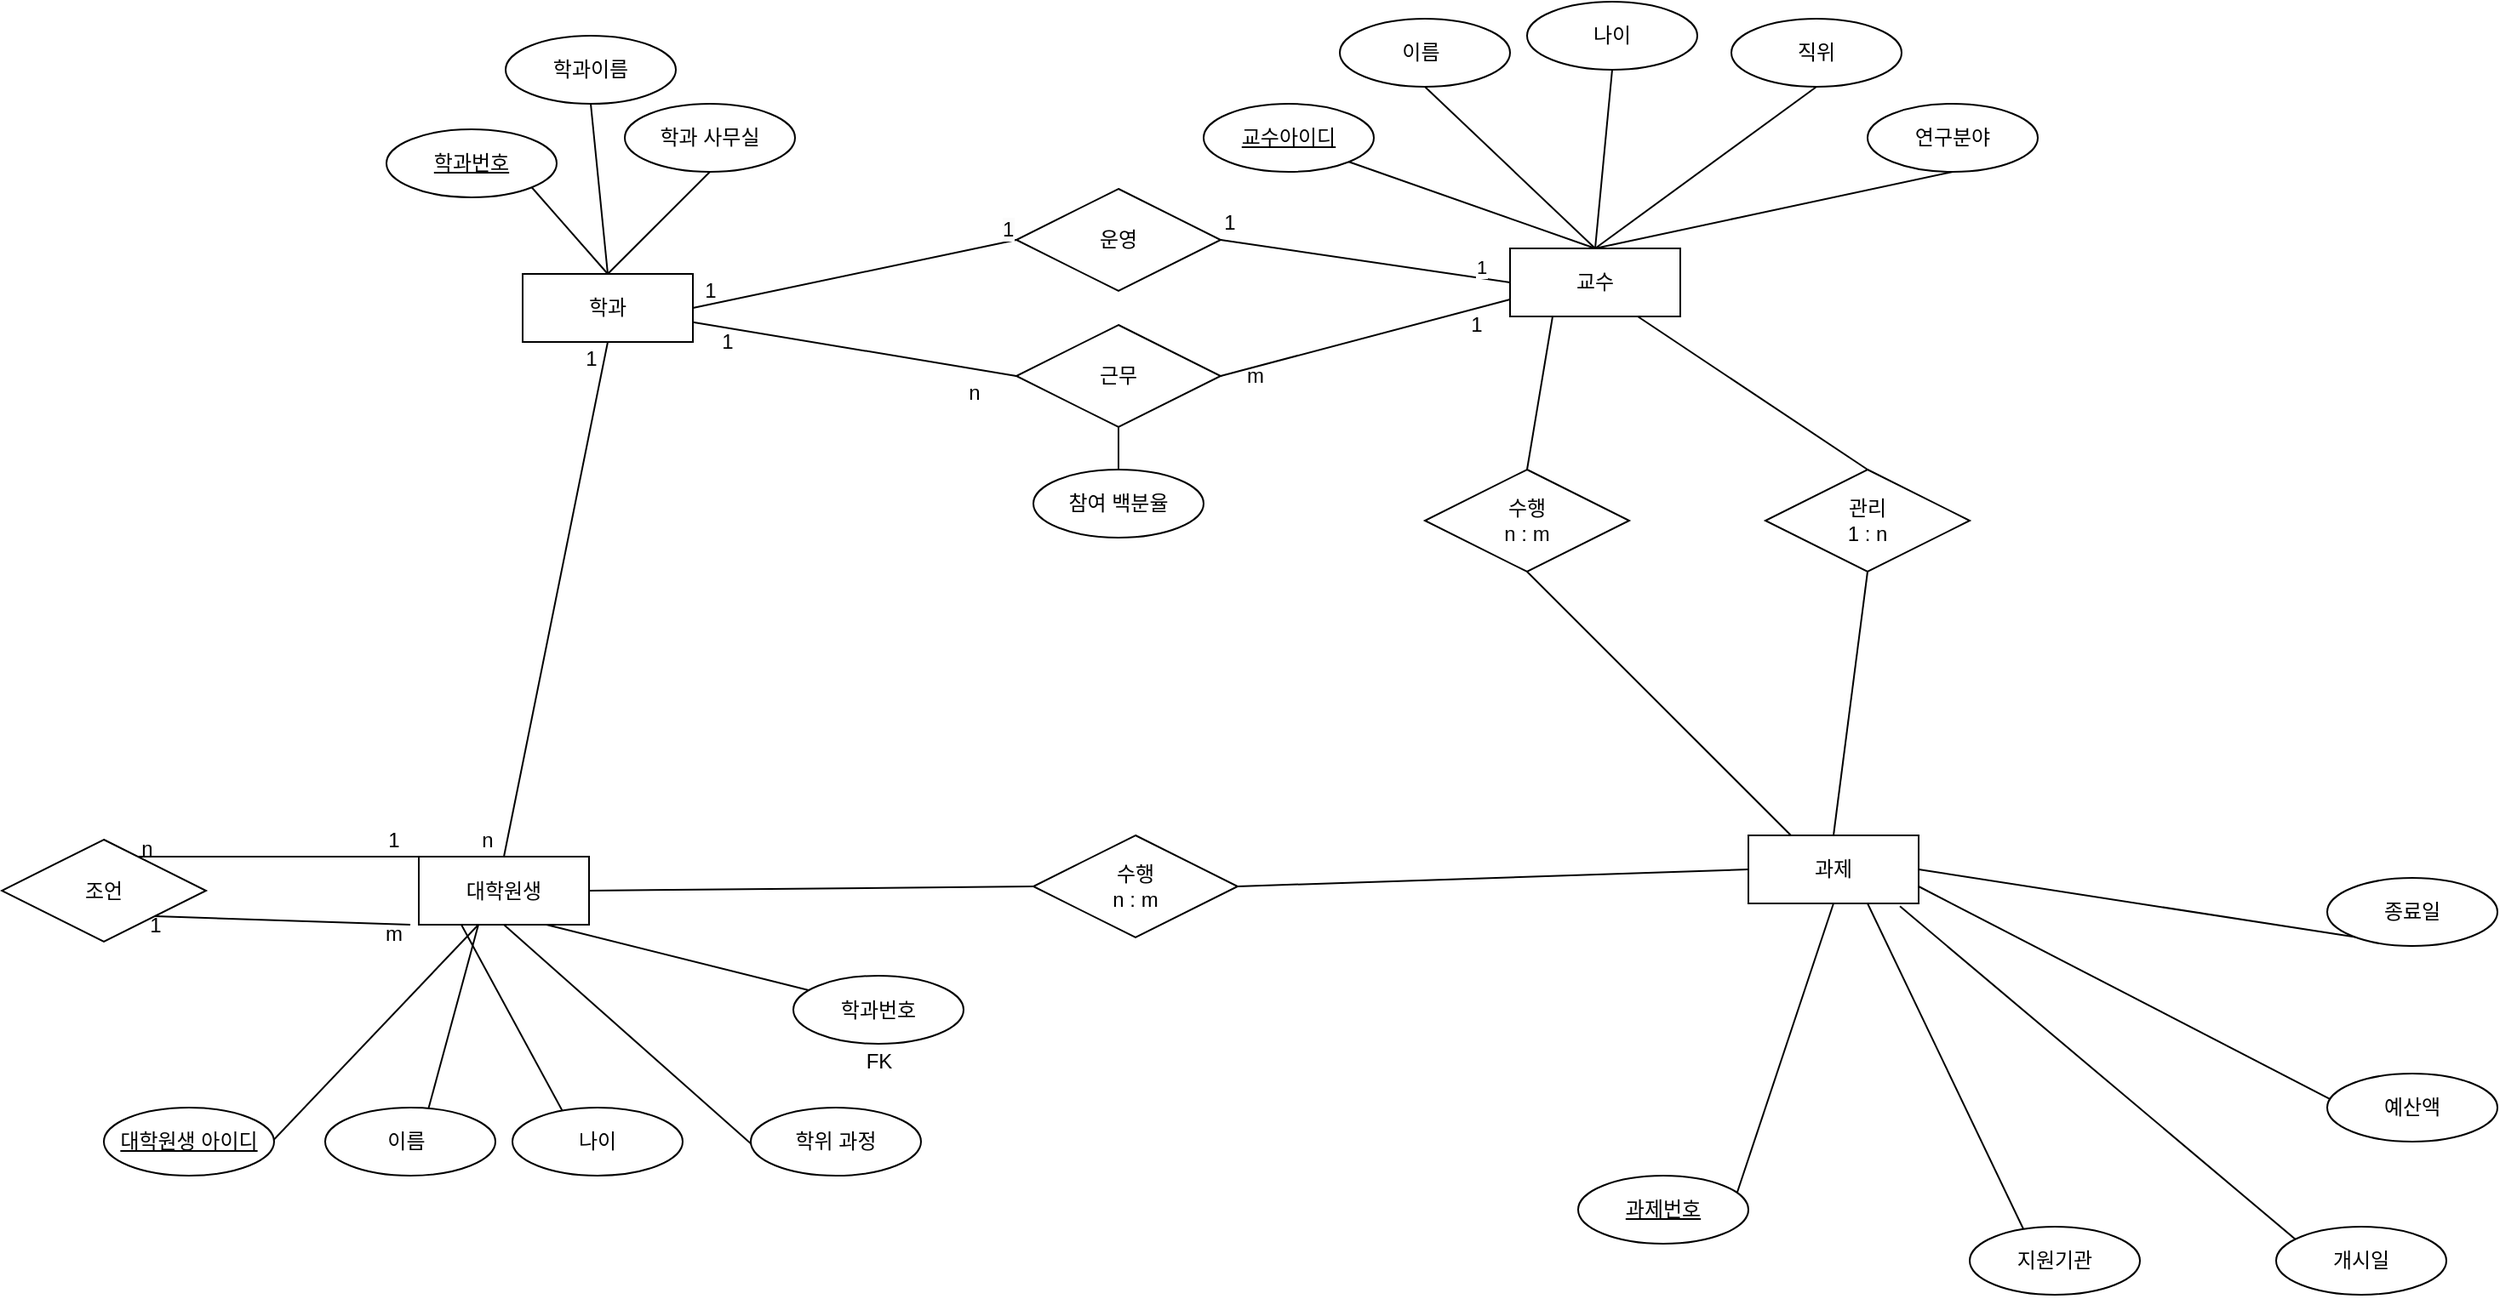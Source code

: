 <mxfile version="20.8.16" type="device"><diagram name="페이지-1" id="W7QxLXYQLLj4npMnpx0u"><mxGraphModel dx="2577" dy="1048" grid="1" gridSize="10" guides="1" tooltips="1" connect="1" arrows="1" fold="1" page="1" pageScale="1" pageWidth="827" pageHeight="1169" math="0" shadow="0"><root><mxCell id="0"/><mxCell id="1" parent="0"/><mxCell id="L_JtjpN7Y_g2w4FRhsiW-101" style="edgeStyle=none;rounded=0;orthogonalLoop=1;jettySize=auto;html=1;exitX=0.75;exitY=1;exitDx=0;exitDy=0;entryX=0.5;entryY=0;entryDx=0;entryDy=0;endArrow=none;endFill=0;" edge="1" parent="1" source="L_JtjpN7Y_g2w4FRhsiW-4" target="L_JtjpN7Y_g2w4FRhsiW-100"><mxGeometry relative="1" as="geometry"/></mxCell><mxCell id="L_JtjpN7Y_g2w4FRhsiW-104" style="edgeStyle=none;rounded=0;orthogonalLoop=1;jettySize=auto;html=1;exitX=0.25;exitY=1;exitDx=0;exitDy=0;entryX=0.5;entryY=0;entryDx=0;entryDy=0;endArrow=none;endFill=0;" edge="1" parent="1" source="L_JtjpN7Y_g2w4FRhsiW-4" target="L_JtjpN7Y_g2w4FRhsiW-103"><mxGeometry relative="1" as="geometry"/></mxCell><mxCell id="L_JtjpN7Y_g2w4FRhsiW-4" value="교수" style="whiteSpace=wrap;html=1;align=center;" vertex="1" parent="1"><mxGeometry x="190" y="455" width="100" height="40" as="geometry"/></mxCell><mxCell id="L_JtjpN7Y_g2w4FRhsiW-14" style="rounded=0;orthogonalLoop=1;jettySize=auto;html=1;exitX=1;exitY=1;exitDx=0;exitDy=0;endArrow=none;endFill=0;entryX=0.5;entryY=0;entryDx=0;entryDy=0;" edge="1" parent="1" source="L_JtjpN7Y_g2w4FRhsiW-9" target="L_JtjpN7Y_g2w4FRhsiW-4"><mxGeometry relative="1" as="geometry"><Array as="points"/></mxGeometry></mxCell><mxCell id="L_JtjpN7Y_g2w4FRhsiW-9" value="교수아이디" style="ellipse;whiteSpace=wrap;html=1;align=center;fontStyle=4;" vertex="1" parent="1"><mxGeometry x="10" y="370" width="100" height="40" as="geometry"/></mxCell><mxCell id="L_JtjpN7Y_g2w4FRhsiW-18" style="edgeStyle=none;rounded=0;orthogonalLoop=1;jettySize=auto;html=1;exitX=0.5;exitY=1;exitDx=0;exitDy=0;endArrow=none;endFill=0;entryX=0.5;entryY=0;entryDx=0;entryDy=0;" edge="1" parent="1" source="L_JtjpN7Y_g2w4FRhsiW-10" target="L_JtjpN7Y_g2w4FRhsiW-4"><mxGeometry relative="1" as="geometry"><mxPoint x="250" y="430" as="targetPoint"/></mxGeometry></mxCell><mxCell id="L_JtjpN7Y_g2w4FRhsiW-10" value="연구분야" style="ellipse;whiteSpace=wrap;html=1;align=center;" vertex="1" parent="1"><mxGeometry x="400" y="370" width="100" height="40" as="geometry"/></mxCell><mxCell id="L_JtjpN7Y_g2w4FRhsiW-17" style="edgeStyle=none;rounded=0;orthogonalLoop=1;jettySize=auto;html=1;exitX=0.5;exitY=1;exitDx=0;exitDy=0;entryX=0.5;entryY=0;entryDx=0;entryDy=0;endArrow=none;endFill=0;" edge="1" parent="1" source="L_JtjpN7Y_g2w4FRhsiW-11" target="L_JtjpN7Y_g2w4FRhsiW-4"><mxGeometry relative="1" as="geometry"/></mxCell><mxCell id="L_JtjpN7Y_g2w4FRhsiW-11" value="직위" style="ellipse;whiteSpace=wrap;html=1;align=center;" vertex="1" parent="1"><mxGeometry x="320" y="320" width="100" height="40" as="geometry"/></mxCell><mxCell id="L_JtjpN7Y_g2w4FRhsiW-16" style="edgeStyle=none;rounded=0;orthogonalLoop=1;jettySize=auto;html=1;exitX=0.5;exitY=1;exitDx=0;exitDy=0;endArrow=none;endFill=0;entryX=0.5;entryY=0;entryDx=0;entryDy=0;" edge="1" parent="1" source="L_JtjpN7Y_g2w4FRhsiW-12" target="L_JtjpN7Y_g2w4FRhsiW-4"><mxGeometry relative="1" as="geometry"><mxPoint x="250" y="430" as="targetPoint"/></mxGeometry></mxCell><mxCell id="L_JtjpN7Y_g2w4FRhsiW-12" value="나이" style="ellipse;whiteSpace=wrap;html=1;align=center;" vertex="1" parent="1"><mxGeometry x="200" y="310" width="100" height="40" as="geometry"/></mxCell><mxCell id="L_JtjpN7Y_g2w4FRhsiW-15" style="edgeStyle=none;rounded=0;orthogonalLoop=1;jettySize=auto;html=1;exitX=0.5;exitY=1;exitDx=0;exitDy=0;entryX=0.5;entryY=0;entryDx=0;entryDy=0;endArrow=none;endFill=0;" edge="1" parent="1" source="L_JtjpN7Y_g2w4FRhsiW-13" target="L_JtjpN7Y_g2w4FRhsiW-4"><mxGeometry relative="1" as="geometry"/></mxCell><mxCell id="L_JtjpN7Y_g2w4FRhsiW-13" value="이름&lt;span style=&quot;white-space: pre;&quot;&gt;&#9;&lt;/span&gt;" style="ellipse;whiteSpace=wrap;html=1;align=center;" vertex="1" parent="1"><mxGeometry x="90" y="320" width="100" height="40" as="geometry"/></mxCell><mxCell id="L_JtjpN7Y_g2w4FRhsiW-59" style="edgeStyle=none;rounded=0;orthogonalLoop=1;jettySize=auto;html=1;exitX=1;exitY=0.5;exitDx=0;exitDy=0;entryX=0;entryY=0.5;entryDx=0;entryDy=0;endArrow=none;endFill=0;" edge="1" parent="1" source="L_JtjpN7Y_g2w4FRhsiW-31" target="L_JtjpN7Y_g2w4FRhsiW-58"><mxGeometry relative="1" as="geometry"/></mxCell><mxCell id="L_JtjpN7Y_g2w4FRhsiW-31" value="학과" style="whiteSpace=wrap;html=1;align=center;" vertex="1" parent="1"><mxGeometry x="-390" y="470" width="100" height="40" as="geometry"/></mxCell><mxCell id="L_JtjpN7Y_g2w4FRhsiW-32" style="rounded=0;orthogonalLoop=1;jettySize=auto;html=1;exitX=1;exitY=1;exitDx=0;exitDy=0;endArrow=none;endFill=0;entryX=0.5;entryY=0;entryDx=0;entryDy=0;" edge="1" parent="1" source="L_JtjpN7Y_g2w4FRhsiW-33" target="L_JtjpN7Y_g2w4FRhsiW-31"><mxGeometry relative="1" as="geometry"><Array as="points"/></mxGeometry></mxCell><mxCell id="L_JtjpN7Y_g2w4FRhsiW-33" value="학과번호" style="ellipse;whiteSpace=wrap;html=1;align=center;fontStyle=4;" vertex="1" parent="1"><mxGeometry x="-470" y="385" width="100" height="40" as="geometry"/></mxCell><mxCell id="L_JtjpN7Y_g2w4FRhsiW-34" style="edgeStyle=none;rounded=0;orthogonalLoop=1;jettySize=auto;html=1;exitX=0.5;exitY=1;exitDx=0;exitDy=0;endArrow=none;endFill=0;entryX=0.5;entryY=0;entryDx=0;entryDy=0;" edge="1" parent="1" source="L_JtjpN7Y_g2w4FRhsiW-35" target="L_JtjpN7Y_g2w4FRhsiW-31"><mxGeometry relative="1" as="geometry"><mxPoint x="-240" y="465" as="targetPoint"/></mxGeometry></mxCell><mxCell id="L_JtjpN7Y_g2w4FRhsiW-35" value="학과 사무실" style="ellipse;whiteSpace=wrap;html=1;align=center;" vertex="1" parent="1"><mxGeometry x="-330" y="370" width="100" height="40" as="geometry"/></mxCell><mxCell id="L_JtjpN7Y_g2w4FRhsiW-36" style="edgeStyle=none;rounded=0;orthogonalLoop=1;jettySize=auto;html=1;exitX=0.5;exitY=1;exitDx=0;exitDy=0;entryX=0.5;entryY=0;entryDx=0;entryDy=0;endArrow=none;endFill=0;" edge="1" parent="1" source="L_JtjpN7Y_g2w4FRhsiW-37" target="L_JtjpN7Y_g2w4FRhsiW-31"><mxGeometry relative="1" as="geometry"/></mxCell><mxCell id="L_JtjpN7Y_g2w4FRhsiW-37" value="학과이름" style="ellipse;whiteSpace=wrap;html=1;align=center;" vertex="1" parent="1"><mxGeometry x="-400" y="330" width="100" height="40" as="geometry"/></mxCell><mxCell id="L_JtjpN7Y_g2w4FRhsiW-46" style="edgeStyle=none;rounded=0;orthogonalLoop=1;jettySize=auto;html=1;exitX=0.5;exitY=1;exitDx=0;exitDy=0;entryX=0;entryY=1;entryDx=0;entryDy=0;endArrow=none;endFill=0;" edge="1" parent="1" source="L_JtjpN7Y_g2w4FRhsiW-38" target="L_JtjpN7Y_g2w4FRhsiW-45"><mxGeometry relative="1" as="geometry"/></mxCell><mxCell id="L_JtjpN7Y_g2w4FRhsiW-79" style="edgeStyle=none;rounded=0;orthogonalLoop=1;jettySize=auto;html=1;exitX=0.5;exitY=0;exitDx=0;exitDy=0;entryX=0.5;entryY=1;entryDx=0;entryDy=0;endArrow=none;endFill=0;" edge="1" parent="1" source="L_JtjpN7Y_g2w4FRhsiW-38" target="L_JtjpN7Y_g2w4FRhsiW-31"><mxGeometry relative="1" as="geometry"/></mxCell><mxCell id="L_JtjpN7Y_g2w4FRhsiW-82" style="edgeStyle=none;rounded=0;orthogonalLoop=1;jettySize=auto;html=1;exitX=0.75;exitY=1;exitDx=0;exitDy=0;endArrow=none;endFill=0;" edge="1" parent="1" source="L_JtjpN7Y_g2w4FRhsiW-38"><mxGeometry relative="1" as="geometry"><mxPoint x="-216" y="892.5" as="targetPoint"/></mxGeometry></mxCell><mxCell id="L_JtjpN7Y_g2w4FRhsiW-107" style="edgeStyle=none;rounded=0;orthogonalLoop=1;jettySize=auto;html=1;exitX=1;exitY=0.5;exitDx=0;exitDy=0;entryX=0;entryY=0.5;entryDx=0;entryDy=0;endArrow=none;endFill=0;" edge="1" parent="1" source="L_JtjpN7Y_g2w4FRhsiW-38" target="L_JtjpN7Y_g2w4FRhsiW-106"><mxGeometry relative="1" as="geometry"/></mxCell><mxCell id="L_JtjpN7Y_g2w4FRhsiW-38" value="대학원생" style="whiteSpace=wrap;html=1;align=center;" vertex="1" parent="1"><mxGeometry x="-451" y="812.5" width="100" height="40" as="geometry"/></mxCell><mxCell id="L_JtjpN7Y_g2w4FRhsiW-39" style="rounded=0;orthogonalLoop=1;jettySize=auto;html=1;exitX=1;exitY=1;exitDx=0;exitDy=0;endArrow=none;endFill=0;" edge="1" parent="1" source="L_JtjpN7Y_g2w4FRhsiW-40"><mxGeometry relative="1" as="geometry"><Array as="points"/><mxPoint x="-416" y="852.5" as="targetPoint"/></mxGeometry></mxCell><mxCell id="L_JtjpN7Y_g2w4FRhsiW-40" value="대학원생 아이디" style="ellipse;whiteSpace=wrap;html=1;align=center;fontStyle=4;" vertex="1" parent="1"><mxGeometry x="-636" y="960" width="100" height="40" as="geometry"/></mxCell><mxCell id="L_JtjpN7Y_g2w4FRhsiW-41" style="edgeStyle=none;rounded=0;orthogonalLoop=1;jettySize=auto;html=1;exitX=0.5;exitY=1;exitDx=0;exitDy=0;endArrow=none;endFill=0;entryX=0.25;entryY=1;entryDx=0;entryDy=0;" edge="1" parent="1" source="L_JtjpN7Y_g2w4FRhsiW-42" target="L_JtjpN7Y_g2w4FRhsiW-38"><mxGeometry relative="1" as="geometry"><mxPoint x="-396" y="842.5" as="targetPoint"/></mxGeometry></mxCell><mxCell id="L_JtjpN7Y_g2w4FRhsiW-42" value="나이" style="ellipse;whiteSpace=wrap;html=1;align=center;" vertex="1" parent="1"><mxGeometry x="-396" y="960" width="100" height="40" as="geometry"/></mxCell><mxCell id="L_JtjpN7Y_g2w4FRhsiW-43" style="edgeStyle=none;rounded=0;orthogonalLoop=1;jettySize=auto;html=1;exitX=0.5;exitY=1;exitDx=0;exitDy=0;endArrow=none;endFill=0;" edge="1" parent="1" source="L_JtjpN7Y_g2w4FRhsiW-44"><mxGeometry relative="1" as="geometry"><mxPoint x="-416" y="852.5" as="targetPoint"/></mxGeometry></mxCell><mxCell id="L_JtjpN7Y_g2w4FRhsiW-44" value="이름&lt;span style=&quot;white-space: pre;&quot;&gt;&#9;&lt;/span&gt;" style="ellipse;whiteSpace=wrap;html=1;align=center;" vertex="1" parent="1"><mxGeometry x="-506" y="960" width="100" height="40" as="geometry"/></mxCell><mxCell id="L_JtjpN7Y_g2w4FRhsiW-45" value="학위 과정" style="ellipse;whiteSpace=wrap;html=1;align=center;" vertex="1" parent="1"><mxGeometry x="-256" y="960" width="100" height="40" as="geometry"/></mxCell><mxCell id="L_JtjpN7Y_g2w4FRhsiW-47" value="과제" style="whiteSpace=wrap;html=1;align=center;" vertex="1" parent="1"><mxGeometry x="330" y="800" width="100" height="40" as="geometry"/></mxCell><mxCell id="L_JtjpN7Y_g2w4FRhsiW-48" style="rounded=0;orthogonalLoop=1;jettySize=auto;html=1;exitX=1;exitY=1;exitDx=0;exitDy=0;endArrow=none;endFill=0;entryX=0.5;entryY=1;entryDx=0;entryDy=0;" edge="1" parent="1" source="L_JtjpN7Y_g2w4FRhsiW-49" target="L_JtjpN7Y_g2w4FRhsiW-47"><mxGeometry relative="1" as="geometry"><Array as="points"/></mxGeometry></mxCell><mxCell id="L_JtjpN7Y_g2w4FRhsiW-49" value="과제번호" style="ellipse;whiteSpace=wrap;html=1;align=center;fontStyle=4;" vertex="1" parent="1"><mxGeometry x="230" y="1000" width="100" height="40" as="geometry"/></mxCell><mxCell id="L_JtjpN7Y_g2w4FRhsiW-50" style="edgeStyle=none;rounded=0;orthogonalLoop=1;jettySize=auto;html=1;exitX=0.5;exitY=1;exitDx=0;exitDy=0;endArrow=none;endFill=0;" edge="1" parent="1" source="L_JtjpN7Y_g2w4FRhsiW-51"><mxGeometry relative="1" as="geometry"><mxPoint x="430" y="830" as="targetPoint"/></mxGeometry></mxCell><mxCell id="L_JtjpN7Y_g2w4FRhsiW-51" value="예산액" style="ellipse;whiteSpace=wrap;html=1;align=center;" vertex="1" parent="1"><mxGeometry x="670" y="940" width="100" height="40" as="geometry"/></mxCell><mxCell id="L_JtjpN7Y_g2w4FRhsiW-52" style="edgeStyle=none;rounded=0;orthogonalLoop=1;jettySize=auto;html=1;exitX=0.5;exitY=1;exitDx=0;exitDy=0;endArrow=none;endFill=0;" edge="1" parent="1" source="L_JtjpN7Y_g2w4FRhsiW-53"><mxGeometry relative="1" as="geometry"><mxPoint x="430" y="820" as="targetPoint"/></mxGeometry></mxCell><mxCell id="L_JtjpN7Y_g2w4FRhsiW-53" value="종료일" style="ellipse;whiteSpace=wrap;html=1;align=center;" vertex="1" parent="1"><mxGeometry x="670" y="825" width="100" height="40" as="geometry"/></mxCell><mxCell id="L_JtjpN7Y_g2w4FRhsiW-54" style="edgeStyle=none;rounded=0;orthogonalLoop=1;jettySize=auto;html=1;exitX=0.5;exitY=1;exitDx=0;exitDy=0;endArrow=none;endFill=0;entryX=0.89;entryY=1.042;entryDx=0;entryDy=0;entryPerimeter=0;" edge="1" parent="1" source="L_JtjpN7Y_g2w4FRhsiW-55" target="L_JtjpN7Y_g2w4FRhsiW-47"><mxGeometry relative="1" as="geometry"><mxPoint x="460" y="820" as="targetPoint"/></mxGeometry></mxCell><mxCell id="L_JtjpN7Y_g2w4FRhsiW-55" value="개시일" style="ellipse;whiteSpace=wrap;html=1;align=center;" vertex="1" parent="1"><mxGeometry x="640" y="1030" width="100" height="40" as="geometry"/></mxCell><mxCell id="L_JtjpN7Y_g2w4FRhsiW-56" style="edgeStyle=none;rounded=0;orthogonalLoop=1;jettySize=auto;html=1;exitX=0.5;exitY=1;exitDx=0;exitDy=0;endArrow=none;endFill=0;" edge="1" parent="1" source="L_JtjpN7Y_g2w4FRhsiW-57"><mxGeometry relative="1" as="geometry"><mxPoint x="400" y="840" as="targetPoint"/></mxGeometry></mxCell><mxCell id="L_JtjpN7Y_g2w4FRhsiW-57" value="지원기관" style="ellipse;whiteSpace=wrap;html=1;align=center;" vertex="1" parent="1"><mxGeometry x="460" y="1030" width="100" height="40" as="geometry"/></mxCell><mxCell id="L_JtjpN7Y_g2w4FRhsiW-62" style="edgeStyle=none;rounded=0;orthogonalLoop=1;jettySize=auto;html=1;exitX=1;exitY=0.5;exitDx=0;exitDy=0;entryX=0;entryY=0.5;entryDx=0;entryDy=0;endArrow=none;endFill=0;" edge="1" parent="1" source="L_JtjpN7Y_g2w4FRhsiW-58" target="L_JtjpN7Y_g2w4FRhsiW-4"><mxGeometry relative="1" as="geometry"/></mxCell><mxCell id="L_JtjpN7Y_g2w4FRhsiW-65" value="1" style="edgeLabel;html=1;align=center;verticalAlign=middle;resizable=0;points=[];" vertex="1" connectable="0" parent="L_JtjpN7Y_g2w4FRhsiW-62"><mxGeometry x="0.787" y="4" relative="1" as="geometry"><mxPoint y="-3" as="offset"/></mxGeometry></mxCell><mxCell id="L_JtjpN7Y_g2w4FRhsiW-58" value="운영" style="shape=rhombus;perimeter=rhombusPerimeter;whiteSpace=wrap;html=1;align=center;" vertex="1" parent="1"><mxGeometry x="-100" y="420" width="120" height="60" as="geometry"/></mxCell><mxCell id="L_JtjpN7Y_g2w4FRhsiW-60" value="1" style="text;html=1;align=center;verticalAlign=middle;resizable=0;points=[];autosize=1;strokeColor=none;fillColor=none;" vertex="1" parent="1"><mxGeometry x="-295" y="465" width="30" height="30" as="geometry"/></mxCell><mxCell id="L_JtjpN7Y_g2w4FRhsiW-61" value="&lt;span style=&quot;color: rgb(0, 0, 0); font-family: Helvetica; font-size: 12px; font-style: normal; font-variant-ligatures: normal; font-variant-caps: normal; font-weight: 400; letter-spacing: normal; orphans: 2; text-align: center; text-indent: 0px; text-transform: none; widows: 2; word-spacing: 0px; -webkit-text-stroke-width: 0px; background-color: rgb(251, 251, 251); text-decoration-thickness: initial; text-decoration-style: initial; text-decoration-color: initial; float: none; display: inline !important;&quot;&gt;1&lt;/span&gt;" style="text;whiteSpace=wrap;html=1;" vertex="1" parent="1"><mxGeometry x="-110" y="430" width="40" height="40" as="geometry"/></mxCell><mxCell id="L_JtjpN7Y_g2w4FRhsiW-63" value="1" style="text;html=1;align=center;verticalAlign=middle;resizable=0;points=[];autosize=1;strokeColor=none;fillColor=none;" vertex="1" parent="1"><mxGeometry x="10" y="425" width="30" height="30" as="geometry"/></mxCell><mxCell id="L_JtjpN7Y_g2w4FRhsiW-71" style="edgeStyle=none;rounded=0;orthogonalLoop=1;jettySize=auto;html=1;exitX=0;exitY=0.5;exitDx=0;exitDy=0;endArrow=none;endFill=0;" edge="1" parent="1" source="L_JtjpN7Y_g2w4FRhsiW-69" target="L_JtjpN7Y_g2w4FRhsiW-31"><mxGeometry relative="1" as="geometry"/></mxCell><mxCell id="L_JtjpN7Y_g2w4FRhsiW-74" style="edgeStyle=none;rounded=0;orthogonalLoop=1;jettySize=auto;html=1;entryX=0;entryY=0.75;entryDx=0;entryDy=0;endArrow=none;endFill=0;exitX=1;exitY=0.5;exitDx=0;exitDy=0;" edge="1" parent="1" source="L_JtjpN7Y_g2w4FRhsiW-69" target="L_JtjpN7Y_g2w4FRhsiW-4"><mxGeometry relative="1" as="geometry"><mxPoint x="30" y="520" as="sourcePoint"/></mxGeometry></mxCell><mxCell id="L_JtjpN7Y_g2w4FRhsiW-78" style="edgeStyle=none;rounded=0;orthogonalLoop=1;jettySize=auto;html=1;exitX=0.5;exitY=1;exitDx=0;exitDy=0;entryX=0.5;entryY=0;entryDx=0;entryDy=0;endArrow=none;endFill=0;" edge="1" parent="1" source="L_JtjpN7Y_g2w4FRhsiW-69" target="L_JtjpN7Y_g2w4FRhsiW-77"><mxGeometry relative="1" as="geometry"/></mxCell><mxCell id="L_JtjpN7Y_g2w4FRhsiW-69" value="근무" style="shape=rhombus;perimeter=rhombusPerimeter;whiteSpace=wrap;html=1;align=center;" vertex="1" parent="1"><mxGeometry x="-100" y="500" width="120" height="60" as="geometry"/></mxCell><mxCell id="L_JtjpN7Y_g2w4FRhsiW-72" value="1" style="text;html=1;align=center;verticalAlign=middle;resizable=0;points=[];autosize=1;strokeColor=none;fillColor=none;" vertex="1" parent="1"><mxGeometry x="-285" y="495" width="30" height="30" as="geometry"/></mxCell><mxCell id="L_JtjpN7Y_g2w4FRhsiW-73" value="n" style="text;html=1;align=center;verticalAlign=middle;resizable=0;points=[];autosize=1;strokeColor=none;fillColor=none;" vertex="1" parent="1"><mxGeometry x="-140" y="525" width="30" height="30" as="geometry"/></mxCell><mxCell id="L_JtjpN7Y_g2w4FRhsiW-75" value="m" style="text;html=1;align=center;verticalAlign=middle;resizable=0;points=[];autosize=1;strokeColor=none;fillColor=none;" vertex="1" parent="1"><mxGeometry x="25" y="515" width="30" height="30" as="geometry"/></mxCell><mxCell id="L_JtjpN7Y_g2w4FRhsiW-76" value="1" style="text;html=1;align=center;verticalAlign=middle;resizable=0;points=[];autosize=1;strokeColor=none;fillColor=none;" vertex="1" parent="1"><mxGeometry x="155" y="485" width="30" height="30" as="geometry"/></mxCell><mxCell id="L_JtjpN7Y_g2w4FRhsiW-77" value="참여 백분율" style="ellipse;whiteSpace=wrap;html=1;align=center;" vertex="1" parent="1"><mxGeometry x="-90" y="585" width="100" height="40" as="geometry"/></mxCell><mxCell id="L_JtjpN7Y_g2w4FRhsiW-80" value="1" style="text;html=1;align=center;verticalAlign=middle;resizable=0;points=[];autosize=1;strokeColor=none;fillColor=none;" vertex="1" parent="1"><mxGeometry x="-365" y="505" width="30" height="30" as="geometry"/></mxCell><mxCell id="L_JtjpN7Y_g2w4FRhsiW-81" value="n" style="text;html=1;align=center;verticalAlign=middle;resizable=0;points=[];autosize=1;strokeColor=none;fillColor=none;" vertex="1" parent="1"><mxGeometry x="-426" y="787.5" width="30" height="30" as="geometry"/></mxCell><mxCell id="L_JtjpN7Y_g2w4FRhsiW-83" value="학과번호" style="ellipse;whiteSpace=wrap;html=1;align=center;" vertex="1" parent="1"><mxGeometry x="-231" y="882.5" width="100" height="40" as="geometry"/></mxCell><mxCell id="L_JtjpN7Y_g2w4FRhsiW-84" value="FK" style="text;html=1;align=center;verticalAlign=middle;resizable=0;points=[];autosize=1;strokeColor=none;fillColor=none;" vertex="1" parent="1"><mxGeometry x="-201" y="917.5" width="40" height="30" as="geometry"/></mxCell><mxCell id="L_JtjpN7Y_g2w4FRhsiW-86" style="edgeStyle=none;rounded=0;orthogonalLoop=1;jettySize=auto;html=1;entryX=0;entryY=0;entryDx=0;entryDy=0;endArrow=none;endFill=0;exitX=0.667;exitY=0.167;exitDx=0;exitDy=0;exitPerimeter=0;" edge="1" parent="1" source="L_JtjpN7Y_g2w4FRhsiW-85" target="L_JtjpN7Y_g2w4FRhsiW-38"><mxGeometry relative="1" as="geometry"/></mxCell><mxCell id="L_JtjpN7Y_g2w4FRhsiW-87" style="edgeStyle=none;rounded=0;orthogonalLoop=1;jettySize=auto;html=1;exitX=1;exitY=1;exitDx=0;exitDy=0;endArrow=none;endFill=0;" edge="1" parent="1" source="L_JtjpN7Y_g2w4FRhsiW-85"><mxGeometry relative="1" as="geometry"><mxPoint x="-456" y="852.5" as="targetPoint"/></mxGeometry></mxCell><mxCell id="L_JtjpN7Y_g2w4FRhsiW-85" value="조언" style="shape=rhombus;perimeter=rhombusPerimeter;whiteSpace=wrap;html=1;align=center;" vertex="1" parent="1"><mxGeometry x="-696" y="802.5" width="120" height="60" as="geometry"/></mxCell><mxCell id="L_JtjpN7Y_g2w4FRhsiW-88" value="1" style="text;html=1;align=center;verticalAlign=middle;resizable=0;points=[];autosize=1;strokeColor=none;fillColor=none;" vertex="1" parent="1"><mxGeometry x="-481" y="787.5" width="30" height="30" as="geometry"/></mxCell><mxCell id="L_JtjpN7Y_g2w4FRhsiW-89" value="n" style="text;html=1;align=center;verticalAlign=middle;resizable=0;points=[];autosize=1;strokeColor=none;fillColor=none;" vertex="1" parent="1"><mxGeometry x="-626" y="792.5" width="30" height="30" as="geometry"/></mxCell><mxCell id="L_JtjpN7Y_g2w4FRhsiW-90" value="1" style="text;html=1;align=center;verticalAlign=middle;resizable=0;points=[];autosize=1;strokeColor=none;fillColor=none;" vertex="1" parent="1"><mxGeometry x="-621" y="837.5" width="30" height="30" as="geometry"/></mxCell><mxCell id="L_JtjpN7Y_g2w4FRhsiW-91" value="m" style="text;html=1;align=center;verticalAlign=middle;resizable=0;points=[];autosize=1;strokeColor=none;fillColor=none;" vertex="1" parent="1"><mxGeometry x="-481" y="842.5" width="30" height="30" as="geometry"/></mxCell><mxCell id="L_JtjpN7Y_g2w4FRhsiW-102" style="edgeStyle=none;rounded=0;orthogonalLoop=1;jettySize=auto;html=1;exitX=0.5;exitY=1;exitDx=0;exitDy=0;entryX=0.5;entryY=0;entryDx=0;entryDy=0;endArrow=none;endFill=0;" edge="1" parent="1" source="L_JtjpN7Y_g2w4FRhsiW-100" target="L_JtjpN7Y_g2w4FRhsiW-47"><mxGeometry relative="1" as="geometry"/></mxCell><mxCell id="L_JtjpN7Y_g2w4FRhsiW-100" value="관리&lt;br&gt;1 : n" style="shape=rhombus;perimeter=rhombusPerimeter;whiteSpace=wrap;html=1;align=center;" vertex="1" parent="1"><mxGeometry x="340" y="585" width="120" height="60" as="geometry"/></mxCell><mxCell id="L_JtjpN7Y_g2w4FRhsiW-105" style="edgeStyle=none;rounded=0;orthogonalLoop=1;jettySize=auto;html=1;exitX=0.5;exitY=1;exitDx=0;exitDy=0;entryX=0.25;entryY=0;entryDx=0;entryDy=0;endArrow=none;endFill=0;" edge="1" parent="1" source="L_JtjpN7Y_g2w4FRhsiW-103" target="L_JtjpN7Y_g2w4FRhsiW-47"><mxGeometry relative="1" as="geometry"/></mxCell><mxCell id="L_JtjpN7Y_g2w4FRhsiW-103" value="수행&lt;br&gt;n : m" style="shape=rhombus;perimeter=rhombusPerimeter;whiteSpace=wrap;html=1;align=center;" vertex="1" parent="1"><mxGeometry x="140" y="585" width="120" height="60" as="geometry"/></mxCell><mxCell id="L_JtjpN7Y_g2w4FRhsiW-108" style="edgeStyle=none;rounded=0;orthogonalLoop=1;jettySize=auto;html=1;exitX=1;exitY=0.5;exitDx=0;exitDy=0;entryX=0;entryY=0.5;entryDx=0;entryDy=0;endArrow=none;endFill=0;" edge="1" parent="1" source="L_JtjpN7Y_g2w4FRhsiW-106" target="L_JtjpN7Y_g2w4FRhsiW-47"><mxGeometry relative="1" as="geometry"/></mxCell><mxCell id="L_JtjpN7Y_g2w4FRhsiW-106" value="수행&lt;br&gt;n : m" style="shape=rhombus;perimeter=rhombusPerimeter;whiteSpace=wrap;html=1;align=center;" vertex="1" parent="1"><mxGeometry x="-90" y="800" width="120" height="60" as="geometry"/></mxCell></root></mxGraphModel></diagram></mxfile>